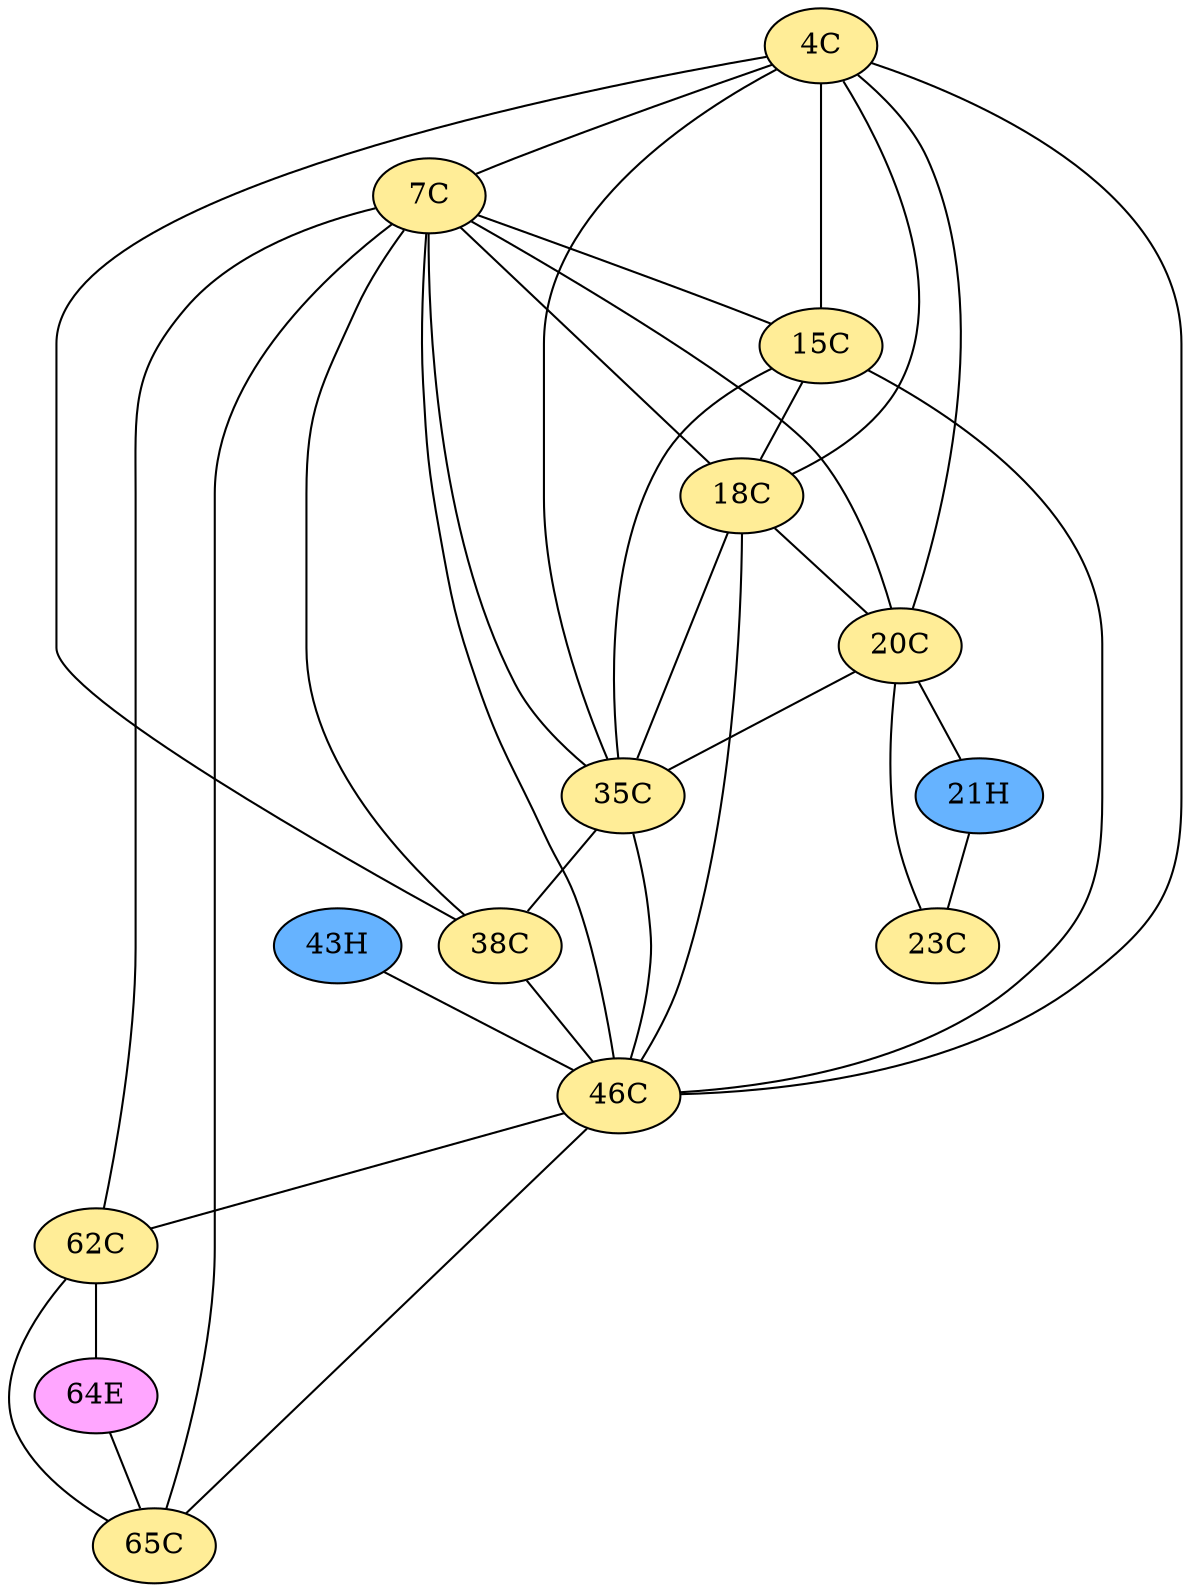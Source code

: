 // The Round Table
graph {
	"4C" [fillcolor="#FFED97" style=radial]
	"7C" [fillcolor="#FFED97" style=radial]
	"4C" -- "7C" [penwidth=1]
	"4C" [fillcolor="#FFED97" style=radial]
	"15C" [fillcolor="#FFED97" style=radial]
	"4C" -- "15C" [penwidth=1]
	"4C" [fillcolor="#FFED97" style=radial]
	"18C" [fillcolor="#FFED97" style=radial]
	"4C" -- "18C" [penwidth=1]
	"4C" [fillcolor="#FFED97" style=radial]
	"20C" [fillcolor="#FFED97" style=radial]
	"4C" -- "20C" [penwidth=1]
	"4C" [fillcolor="#FFED97" style=radial]
	"35C" [fillcolor="#FFED97" style=radial]
	"4C" -- "35C" [penwidth=1]
	"4C" [fillcolor="#FFED97" style=radial]
	"46C" [fillcolor="#FFED97" style=radial]
	"4C" -- "46C" [penwidth=1]
	"4C" [fillcolor="#FFED97" style=radial]
	"38C" [fillcolor="#FFED97" style=radial]
	"4C" -- "38C" [penwidth=1]
	"7C" [fillcolor="#FFED97" style=radial]
	"46C" [fillcolor="#FFED97" style=radial]
	"7C" -- "46C" [penwidth=1]
	"7C" [fillcolor="#FFED97" style=radial]
	"15C" [fillcolor="#FFED97" style=radial]
	"7C" -- "15C" [penwidth=1]
	"7C" [fillcolor="#FFED97" style=radial]
	"18C" [fillcolor="#FFED97" style=radial]
	"7C" -- "18C" [penwidth=1]
	"7C" [fillcolor="#FFED97" style=radial]
	"20C" [fillcolor="#FFED97" style=radial]
	"7C" -- "20C" [penwidth=1]
	"7C" [fillcolor="#FFED97" style=radial]
	"65C" [fillcolor="#FFED97" style=radial]
	"7C" -- "65C" [penwidth=1]
	"7C" [fillcolor="#FFED97" style=radial]
	"62C" [fillcolor="#FFED97" style=radial]
	"7C" -- "62C" [penwidth=1]
	"7C" [fillcolor="#FFED97" style=radial]
	"35C" [fillcolor="#FFED97" style=radial]
	"7C" -- "35C" [penwidth=1]
	"7C" [fillcolor="#FFED97" style=radial]
	"38C" [fillcolor="#FFED97" style=radial]
	"7C" -- "38C" [penwidth=1]
	"15C" [fillcolor="#FFED97" style=radial]
	"35C" [fillcolor="#FFED97" style=radial]
	"15C" -- "35C" [penwidth=1]
	"15C" [fillcolor="#FFED97" style=radial]
	"46C" [fillcolor="#FFED97" style=radial]
	"15C" -- "46C" [penwidth=1]
	"15C" [fillcolor="#FFED97" style=radial]
	"18C" [fillcolor="#FFED97" style=radial]
	"15C" -- "18C" [penwidth=1]
	"18C" [fillcolor="#FFED97" style=radial]
	"20C" [fillcolor="#FFED97" style=radial]
	"18C" -- "20C" [penwidth=1]
	"18C" [fillcolor="#FFED97" style=radial]
	"35C" [fillcolor="#FFED97" style=radial]
	"18C" -- "35C" [penwidth=1]
	"18C" [fillcolor="#FFED97" style=radial]
	"46C" [fillcolor="#FFED97" style=radial]
	"18C" -- "46C" [penwidth=1]
	"20C" [fillcolor="#FFED97" style=radial]
	"21H" [fillcolor="#66B3FF" style=radial]
	"20C" -- "21H" [penwidth=1]
	"20C" [fillcolor="#FFED97" style=radial]
	"23C" [fillcolor="#FFED97" style=radial]
	"20C" -- "23C" [penwidth=1]
	"20C" [fillcolor="#FFED97" style=radial]
	"35C" [fillcolor="#FFED97" style=radial]
	"20C" -- "35C" [penwidth=1]
	"21H" [fillcolor="#66B3FF" style=radial]
	"23C" [fillcolor="#FFED97" style=radial]
	"21H" -- "23C" [penwidth=1]
	"35C" [fillcolor="#FFED97" style=radial]
	"46C" [fillcolor="#FFED97" style=radial]
	"35C" -- "46C" [penwidth=1]
	"35C" [fillcolor="#FFED97" style=radial]
	"38C" [fillcolor="#FFED97" style=radial]
	"35C" -- "38C" [penwidth=1]
	"38C" [fillcolor="#FFED97" style=radial]
	"46C" [fillcolor="#FFED97" style=radial]
	"38C" -- "46C" [penwidth=1]
	"43H" [fillcolor="#66B3FF" style=radial]
	"46C" [fillcolor="#FFED97" style=radial]
	"43H" -- "46C" [penwidth=1]
	"46C" [fillcolor="#FFED97" style=radial]
	"62C" [fillcolor="#FFED97" style=radial]
	"46C" -- "62C" [penwidth=1]
	"46C" [fillcolor="#FFED97" style=radial]
	"65C" [fillcolor="#FFED97" style=radial]
	"46C" -- "65C" [penwidth=1]
	"62C" [fillcolor="#FFED97" style=radial]
	"64E" [fillcolor="#FFA6FF" style=radial]
	"62C" -- "64E" [penwidth=1]
	"62C" [fillcolor="#FFED97" style=radial]
	"65C" [fillcolor="#FFED97" style=radial]
	"62C" -- "65C" [penwidth=1]
	"64E" [fillcolor="#FFA6FF" style=radial]
	"65C" [fillcolor="#FFED97" style=radial]
	"64E" -- "65C" [penwidth=1]
}
